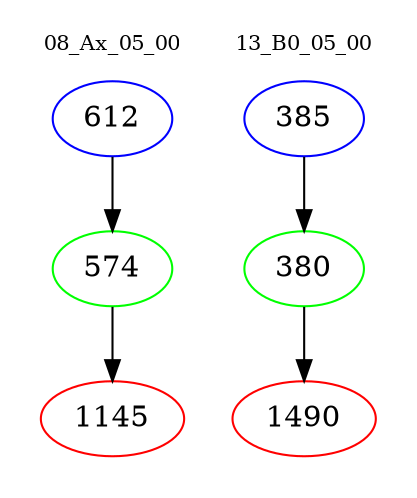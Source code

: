 digraph{
subgraph cluster_0 {
color = white
label = "08_Ax_05_00";
fontsize=10;
T0_612 [label="612", color="blue"]
T0_612 -> T0_574 [color="black"]
T0_574 [label="574", color="green"]
T0_574 -> T0_1145 [color="black"]
T0_1145 [label="1145", color="red"]
}
subgraph cluster_1 {
color = white
label = "13_B0_05_00";
fontsize=10;
T1_385 [label="385", color="blue"]
T1_385 -> T1_380 [color="black"]
T1_380 [label="380", color="green"]
T1_380 -> T1_1490 [color="black"]
T1_1490 [label="1490", color="red"]
}
}
